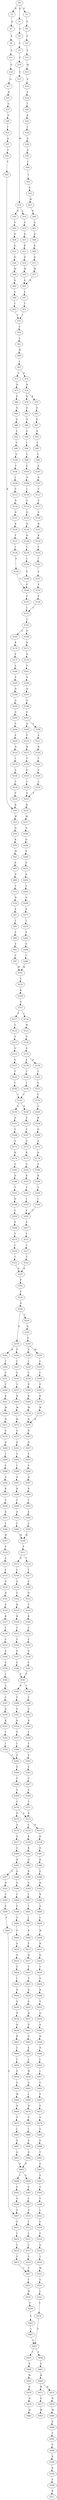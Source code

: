 strict digraph  {
	S0 -> S1 [ label = D ];
	S0 -> S2 [ label = R ];
	S0 -> S3 [ label = P ];
	S1 -> S4 [ label = A ];
	S2 -> S5 [ label = Q ];
	S3 -> S6 [ label = G ];
	S4 -> S7 [ label = C ];
	S5 -> S8 [ label = S ];
	S6 -> S9 [ label = F ];
	S7 -> S10 [ label = F ];
	S8 -> S11 [ label = S ];
	S9 -> S12 [ label = V ];
	S10 -> S13 [ label = S ];
	S11 -> S14 [ label = G ];
	S12 -> S15 [ label = M ];
	S13 -> S16 [ label = W ];
	S14 -> S17 [ label = Q ];
	S15 -> S18 [ label = A ];
	S16 -> S19 [ label = L ];
	S16 -> S20 [ label = K ];
	S17 -> S21 [ label = H ];
	S18 -> S22 [ label = S ];
	S19 -> S23 [ label = G ];
	S20 -> S24 [ label = G ];
	S21 -> S25 [ label = G ];
	S22 -> S26 [ label = I ];
	S23 -> S27 [ label = D ];
	S24 -> S28 [ label = D ];
	S25 -> S29 [ label = N ];
	S26 -> S30 [ label = R ];
	S27 -> S31 [ label = K ];
	S28 -> S32 [ label = S ];
	S29 -> S33 [ label = I ];
	S30 -> S34 [ label = T ];
	S31 -> S35 [ label = D ];
	S32 -> S36 [ label = D ];
	S33 -> S37 [ label = A ];
	S34 -> S38 [ label = D ];
	S35 -> S39 [ label = M ];
	S36 -> S40 [ label = M ];
	S37 -> S41 [ label = C ];
	S38 -> S42 [ label = A ];
	S39 -> S43 [ label = N ];
	S40 -> S44 [ label = N ];
	S41 -> S45 [ label = Y ];
	S42 -> S46 [ label = C ];
	S43 -> S47 [ label = E ];
	S44 -> S48 [ label = E ];
	S45 -> S49 [ label = K ];
	S46 -> S50 [ label = I ];
	S47 -> S51 [ label = T ];
	S48 -> S52 [ label = T ];
	S49 -> S53 [ label = W ];
	S50 -> S54 [ label = S ];
	S51 -> S55 [ label = T ];
	S52 -> S55 [ label = T ];
	S53 -> S56 [ label = Q ];
	S54 -> S57 [ label = W ];
	S55 -> S58 [ label = P ];
	S56 -> S59 [ label = K ];
	S57 -> S60 [ label = K ];
	S58 -> S61 [ label = C ];
	S59 -> S62 [ label = M ];
	S60 -> S63 [ label = G ];
	S61 -> S64 [ label = W ];
	S62 -> S65 [ label = E ];
	S63 -> S66 [ label = D ];
	S64 -> S67 [ label = L ];
	S65 -> S68 [ label = D ];
	S66 -> S69 [ label = K ];
	S67 -> S70 [ label = K ];
	S67 -> S71 [ label = Y ];
	S68 -> S72 [ label = Y ];
	S69 -> S73 [ label = D ];
	S70 -> S74 [ label = N ];
	S71 -> S75 [ label = N ];
	S72 -> S76 [ label = N ];
	S73 -> S77 [ label = M ];
	S74 -> S78 [ label = D ];
	S74 -> S79 [ label = K ];
	S75 -> S80 [ label = E ];
	S76 -> S81 [ label = S ];
	S77 -> S43 [ label = N ];
	S78 -> S82 [ label = E ];
	S79 -> S83 [ label = D ];
	S80 -> S84 [ label = N ];
	S81 -> S85 [ label = T ];
	S82 -> S86 [ label = N ];
	S83 -> S87 [ label = D ];
	S84 -> S88 [ label = D ];
	S85 -> S89 [ label = V ];
	S86 -> S90 [ label = E ];
	S87 -> S91 [ label = E ];
	S88 -> S92 [ label = V ];
	S89 -> S93 [ label = S ];
	S90 -> S94 [ label = I ];
	S91 -> S95 [ label = I ];
	S92 -> S96 [ label = C ];
	S93 -> S97 [ label = C ];
	S94 -> S98 [ label = C ];
	S95 -> S99 [ label = C ];
	S96 -> S100 [ label = Q ];
	S97 -> S101 [ label = W ];
	S98 -> S102 [ label = E ];
	S99 -> S103 [ label = E ];
	S100 -> S104 [ label = T ];
	S101 -> S105 [ label = L ];
	S102 -> S106 [ label = S ];
	S103 -> S107 [ label = S ];
	S104 -> S108 [ label = I ];
	S105 -> S109 [ label = K ];
	S106 -> S110 [ label = I ];
	S107 -> S111 [ label = V ];
	S108 -> S112 [ label = V ];
	S109 -> S113 [ label = G ];
	S110 -> S114 [ label = V ];
	S111 -> S115 [ label = V ];
	S112 -> S116 [ label = N ];
	S113 -> S117 [ label = F ];
	S113 -> S118 [ label = L ];
	S114 -> S119 [ label = S ];
	S115 -> S120 [ label = S ];
	S116 -> S121 [ label = N ];
	S117 -> S122 [ label = F ];
	S118 -> S123 [ label = W ];
	S119 -> S124 [ label = N ];
	S120 -> S125 [ label = N ];
	S121 -> S126 [ label = R ];
	S122 -> S127 [ label = S ];
	S123 -> S128 [ label = S ];
	S124 -> S129 [ label = R ];
	S125 -> S130 [ label = K ];
	S126 -> S131 [ label = Y ];
	S127 -> S132 [ label = G ];
	S128 -> S133 [ label = G ];
	S129 -> S134 [ label = Y ];
	S130 -> S135 [ label = Y ];
	S131 -> S136 [ label = I ];
	S132 -> S137 [ label = E ];
	S133 -> S138 [ label = E ];
	S133 -> S139 [ label = D ];
	S134 -> S140 [ label = I ];
	S135 -> S141 [ label = I ];
	S136 -> S142 [ label = S ];
	S137 -> S143 [ label = T ];
	S138 -> S144 [ label = T ];
	S139 -> S145 [ label = T ];
	S140 -> S146 [ label = S ];
	S141 -> S147 [ label = S ];
	S142 -> S148 [ label = P ];
	S143 -> S149 [ label = I ];
	S144 -> S150 [ label = I ];
	S145 -> S151 [ label = V ];
	S146 -> S148 [ label = P ];
	S147 -> S152 [ label = P ];
	S148 -> S153 [ label = F ];
	S149 -> S154 [ label = C ];
	S150 -> S154 [ label = C ];
	S151 -> S155 [ label = C ];
	S152 -> S156 [ label = F ];
	S153 -> S157 [ label = I ];
	S154 -> S158 [ label = N ];
	S154 -> S159 [ label = S ];
	S155 -> S160 [ label = S ];
	S156 -> S157 [ label = I ];
	S157 -> S161 [ label = C ];
	S158 -> S162 [ label = S ];
	S159 -> S163 [ label = N ];
	S160 -> S164 [ label = K ];
	S161 -> S165 [ label = S ];
	S161 -> S166 [ label = P ];
	S162 -> S167 [ label = Y ];
	S163 -> S168 [ label = Y ];
	S164 -> S169 [ label = H ];
	S165 -> S170 [ label = K ];
	S166 -> S171 [ label = K ];
	S167 -> S172 [ label = S ];
	S168 -> S173 [ label = S ];
	S169 -> S174 [ label = A ];
	S170 -> S175 [ label = S ];
	S171 -> S176 [ label = S ];
	S172 -> S177 [ label = K ];
	S173 -> S178 [ label = K ];
	S174 -> S179 [ label = K ];
	S175 -> S180 [ label = L ];
	S176 -> S181 [ label = F ];
	S177 -> S182 [ label = G ];
	S178 -> S183 [ label = G ];
	S179 -> S184 [ label = G ];
	S180 -> S185 [ label = S ];
	S181 -> S186 [ label = S ];
	S182 -> S187 [ label = R ];
	S183 -> S188 [ label = H ];
	S184 -> S189 [ label = R ];
	S185 -> S190 [ label = N ];
	S186 -> S191 [ label = N ];
	S187 -> S192 [ label = Y ];
	S188 -> S193 [ label = Y ];
	S189 -> S194 [ label = Y ];
	S190 -> S195 [ label = G ];
	S191 -> S196 [ label = G ];
	S192 -> S197 [ label = I ];
	S193 -> S198 [ label = N ];
	S194 -> S199 [ label = I ];
	S195 -> S200 [ label = G ];
	S196 -> S201 [ label = G ];
	S197 -> S202 [ label = F ];
	S198 -> S203 [ label = F ];
	S199 -> S202 [ label = F ];
	S200 -> S204 [ label = F ];
	S201 -> S205 [ label = H ];
	S201 -> S206 [ label = Y ];
	S202 -> S207 [ label = P ];
	S203 -> S208 [ label = P ];
	S204 -> S209 [ label = E ];
	S205 -> S210 [ label = E ];
	S206 -> S211 [ label = E ];
	S207 -> S212 [ label = F ];
	S208 -> S213 [ label = F ];
	S209 -> S214 [ label = N ];
	S210 -> S215 [ label = N ];
	S211 -> S216 [ label = N ];
	S212 -> S217 [ label = I ];
	S213 -> S218 [ label = I ];
	S214 -> S219 [ label = I ];
	S215 -> S220 [ label = T ];
	S216 -> S221 [ label = T ];
	S217 -> S222 [ label = C ];
	S218 -> S223 [ label = C ];
	S219 -> S224 [ label = A ];
	S220 -> S225 [ label = E ];
	S221 -> S226 [ label = E ];
	S222 -> S227 [ label = R ];
	S223 -> S227 [ label = R ];
	S224 -> S228 [ label = C ];
	S225 -> S229 [ label = C ];
	S226 -> S230 [ label = C ];
	S227 -> S231 [ label = P ];
	S228 -> S232 [ label = Y ];
	S229 -> S233 [ label = Y ];
	S230 -> S233 [ label = Y ];
	S231 -> S234 [ label = Y ];
	S232 -> S49 [ label = K ];
	S233 -> S235 [ label = K ];
	S234 -> S236 [ label = D ];
	S235 -> S237 [ label = W ];
	S236 -> S238 [ label = T ];
	S236 -> S239 [ label = E ];
	S237 -> S240 [ label = Q ];
	S238 -> S241 [ label = D ];
	S239 -> S242 [ label = K ];
	S239 -> S243 [ label = P ];
	S240 -> S244 [ label = Q ];
	S241 -> S245 [ label = E ];
	S242 -> S246 [ label = T ];
	S243 -> S247 [ label = L ];
	S244 -> S248 [ label = K ];
	S245 -> S249 [ label = V ];
	S245 -> S250 [ label = M ];
	S246 -> S251 [ label = C ];
	S247 -> S252 [ label = C ];
	S248 -> S253 [ label = E ];
	S249 -> S254 [ label = L ];
	S250 -> S255 [ label = L ];
	S251 -> S256 [ label = Y ];
	S252 -> S257 [ label = T ];
	S253 -> S258 [ label = D ];
	S254 -> S259 [ label = C ];
	S255 -> S260 [ label = C ];
	S256 -> S261 [ label = K ];
	S257 -> S262 [ label = K ];
	S258 -> S263 [ label = F ];
	S259 -> S264 [ label = P ];
	S260 -> S265 [ label = P ];
	S261 -> S266 [ label = W ];
	S262 -> S267 [ label = W ];
	S263 -> S268 [ label = S ];
	S264 -> S269 [ label = K ];
	S265 -> S270 [ label = K ];
	S266 -> S271 [ label = N ];
	S267 -> S272 [ label = K ];
	S268 -> S273 [ label = S ];
	S269 -> S274 [ label = W ];
	S270 -> S275 [ label = W ];
	S271 -> S276 [ label = G ];
	S272 -> S277 [ label = G ];
	S273 -> S278 [ label = T ];
	S274 -> S279 [ label = H ];
	S275 -> S279 [ label = H ];
	S276 -> S280 [ label = D ];
	S277 -> S281 [ label = D ];
	S278 -> S282 [ label = V ];
	S279 -> S283 [ label = R ];
	S280 -> S284 [ label = Y ];
	S281 -> S285 [ label = Y ];
	S282 -> S286 [ label = S ];
	S283 -> S287 [ label = D ];
	S284 -> S288 [ label = V ];
	S285 -> S289 [ label = I ];
	S286 -> S290 [ label = C ];
	S287 -> S291 [ label = Y ];
	S288 -> S292 [ label = A ];
	S289 -> S293 [ label = A ];
	S290 -> S101 [ label = W ];
	S291 -> S294 [ label = V ];
	S292 -> S295 [ label = R ];
	S293 -> S296 [ label = K ];
	S294 -> S297 [ label = A ];
	S295 -> S298 [ label = T ];
	S296 -> S299 [ label = T ];
	S297 -> S300 [ label = K ];
	S298 -> S301 [ label = A ];
	S299 -> S302 [ label = A ];
	S300 -> S303 [ label = T ];
	S301 -> S304 [ label = C ];
	S302 -> S305 [ label = C ];
	S303 -> S306 [ label = A ];
	S304 -> S307 [ label = W ];
	S305 -> S308 [ label = W ];
	S306 -> S309 [ label = C ];
	S307 -> S310 [ label = P ];
	S308 -> S311 [ label = P ];
	S309 -> S308 [ label = W ];
	S310 -> S312 [ label = F ];
	S311 -> S313 [ label = S ];
	S311 -> S314 [ label = Y ];
	S312 -> S315 [ label = F ];
	S313 -> S316 [ label = L ];
	S314 -> S317 [ label = L ];
	S315 -> S318 [ label = S ];
	S316 -> S319 [ label = S ];
	S317 -> S320 [ label = S ];
	S318 -> S321 [ label = N ];
	S319 -> S322 [ label = G ];
	S320 -> S323 [ label = N ];
	S321 -> S324 [ label = A ];
	S322 -> S325 [ label = K ];
	S323 -> S326 [ label = T ];
	S324 -> S327 [ label = K ];
	S325 -> S328 [ label = K ];
	S326 -> S329 [ label = K ];
	S327 -> S330 [ label = I ];
	S328 -> S331 [ label = T ];
	S329 -> S332 [ label = T ];
	S330 -> S333 [ label = C ];
	S331 -> S334 [ label = C ];
	S332 -> S335 [ label = C ];
	S333 -> S336 [ label = S ];
	S334 -> S337 [ label = S ];
	S335 -> S338 [ label = S ];
	S336 -> S339 [ label = F ];
	S337 -> S340 [ label = F ];
	S338 -> S341 [ label = F ];
	S339 -> S342 [ label = Y ];
	S340 -> S343 [ label = Y ];
	S341 -> S343 [ label = Y ];
	S342 -> S344 [ label = T ];
	S343 -> S345 [ label = V ];
	S343 -> S346 [ label = T ];
	S344 -> S347 [ label = S ];
	S345 -> S348 [ label = S ];
	S346 -> S349 [ label = T ];
	S347 -> S350 [ label = G ];
	S348 -> S351 [ label = G ];
	S349 -> S352 [ label = G ];
	S350 -> S353 [ label = K ];
	S351 -> S354 [ label = K ];
	S352 -> S355 [ label = K ];
	S353 -> S356 [ label = Y ];
	S354 -> S357 [ label = Y ];
	S355 -> S358 [ label = Y ];
	S356 -> S359 [ label = I ];
	S357 -> S360 [ label = I ];
	S358 -> S361 [ label = T ];
	S359 -> S362 [ label = F ];
	S360 -> S362 [ label = F ];
	S361 -> S363 [ label = F ];
	S362 -> S364 [ label = P ];
	S363 -> S365 [ label = P ];
	S364 -> S366 [ label = F ];
	S365 -> S367 [ label = F ];
	S366 -> S368 [ label = V ];
	S367 -> S369 [ label = V ];
	S368 -> S370 [ label = C ];
	S369 -> S371 [ label = C ];
	S370 -> S372 [ label = P ];
	S370 -> S373 [ label = S ];
	S371 -> S373 [ label = S ];
	S372 -> S374 [ label = A ];
	S373 -> S375 [ label = D ];
	S373 -> S376 [ label = E ];
	S374 -> S377 [ label = Q ];
	S375 -> S378 [ label = K ];
	S376 -> S379 [ label = K ];
	S377 -> S380 [ label = G ];
	S378 -> S381 [ label = D ];
	S379 -> S382 [ label = K ];
	S380 -> S383 [ label = D ];
	S381 -> S384 [ label = R ];
	S382 -> S385 [ label = Q ];
	S383 -> S386 [ label = S ];
	S383 -> S387 [ label = G ];
	S384 -> S388 [ label = E ];
	S385 -> S389 [ label = R ];
	S386 -> S390 [ label = S ];
	S387 -> S391 [ label = N ];
	S388 -> S392 [ label = R ];
	S389 -> S393 [ label = S ];
	S390 -> S394 [ label = C ];
	S391 -> S395 [ label = T ];
	S392 -> S396 [ label = R ];
	S393 -> S397 [ label = L ];
	S394 -> S398 [ label = F ];
	S395 -> S399 [ label = E ];
	S396 -> S400 [ label = A ];
	S397 -> S401 [ label = T ];
	S398 -> S402 [ label = V ];
	S399 -> S403 [ label = Y ];
	S400 -> S404 [ label = L ];
	S401 -> S405 [ label = I ];
	S402 -> S406 [ label = F ];
	S403 -> S407 [ label = S ];
	S404 -> S408 [ label = W ];
	S405 -> S409 [ label = R ];
	S406 -> S410 [ label = S ];
	S407 -> S411 [ label = Y ];
	S408 -> S412 [ label = N ];
	S409 -> S413 [ label = P ];
	S410 -> S414 [ label = S ];
	S411 -> S415 [ label = L ];
	S412 -> S416 [ label = K ];
	S413 -> S417 [ label = H ];
	S414 -> S418 [ label = P ];
	S415 -> S419 [ label = L ];
	S416 -> S420 [ label = T ];
	S417 -> S421 [ label = T ];
	S418 -> S422 [ label = I ];
	S419 -> S423 [ label = F ];
	S420 -> S424 [ label = S ];
	S421 -> S425 [ label = F ];
	S422 -> S426 [ label = D ];
	S423 -> S427 [ label = T ];
	S424 -> S428 [ label = R ];
	S425 -> S429 [ label = D ];
	S426 -> S430 [ label = Q ];
	S427 -> S431 [ label = T ];
	S428 -> S432 [ label = V ];
	S429 -> S433 [ label = E ];
	S430 -> S434 [ label = N ];
	S431 -> S435 [ label = W ];
	S432 -> S436 [ label = Q ];
	S433 -> S437 [ label = R ];
	S434 -> S438 [ label = H ];
	S435 -> S439 [ label = G ];
	S436 -> S440 [ label = S ];
	S437 -> S441 [ label = G ];
	S438 -> S442 [ label = K ];
	S439 -> S443 [ label = L ];
	S440 -> S444 [ label = N ];
	S441 -> S445 [ label = G ];
	S442 -> S446 [ label = G ];
	S443 -> S447 [ label = L ];
	S444 -> S448 [ label = N ];
	S445 -> S449 [ label = E ];
	S446 -> S450 [ label = L ];
	S447 -> S451 [ label = Y ];
	S448 -> S452 [ label = L ];
	S449 -> S453 [ label = L ];
	S450 -> S454 [ label = P ];
	S451 -> S455 [ label = T ];
	S451 -> S456 [ label = S ];
	S452 -> S457 [ label = L ];
	S453 -> S458 [ label = W ];
	S454 -> S459 [ label = G ];
	S455 -> S460 [ label = S ];
	S456 -> S461 [ label = S ];
	S457 -> S462 [ label = G ];
	S458 -> S463 [ label = G ];
	S459 -> S464 [ label = W ];
	S460 -> S465 [ label = W ];
	S461 -> S466 [ label = W ];
	S462 -> S467 [ label = P ];
	S463 -> S468 [ label = L ];
	S464 -> S469 [ label = N ];
	S465 -> S470 [ label = R ];
	S466 -> S471 [ label = W ];
	S466 -> S472 [ label = R ];
	S467 -> S473 [ label = P ];
	S468 -> S474 [ label = N ];
	S469 -> S475 [ label = P ];
	S470 -> S476 [ label = N ];
	S471 -> S477 [ label = S ];
	S472 -> S478 [ label = N ];
	S473 -> S479 [ label = A ];
	S474 -> S480 [ label = P ];
	S475 -> S481 [ label = I ];
	S476 -> S482 [ label = M ];
	S477 -> S483 [ label = M ];
	S478 -> S484 [ label = M ];
	S479 -> S485 [ label = G ];
	S480 -> S486 [ label = I ];
	S481 -> S487 [ label = E ];
	S484 -> S488 [ label = E ];
	S485 -> S489 [ label = S ];
	S486 -> S490 [ label = E ];
	S487 -> S491 [ label = G ];
	S488 -> S492 [ label = G ];
	S489 -> S493 [ label = T ];
	S490 -> S494 [ label = G ];
	S491 -> S495 [ label = N ];
	S492 -> S496 [ label = P ];
	S493 -> S497 [ label = E ];
	S494 -> S495 [ label = N ];
	S495 -> S498 [ label = T ];
	S495 -> S499 [ label = A ];
	S496 -> S500 [ label = K ];
	S497 -> S501 [ label = S ];
	S498 -> S502 [ label = E ];
	S499 -> S503 [ label = E ];
	S500 -> S504 [ label = K ];
	S501 -> S505 [ label = S ];
	S502 -> S506 [ label = Y ];
	S503 -> S507 [ label = C ];
	S504 -> S508 [ label = E ];
	S505 -> S509 [ label = Y ];
	S506 -> S407 [ label = S ];
	S507 -> S510 [ label = S ];
	S508 -> S511 [ label = R ];
	S509 -> S512 [ label = L ];
	S510 -> S513 [ label = Y ];
	S512 -> S514 [ label = L ];
	S513 -> S515 [ label = L ];
	S514 -> S516 [ label = F ];
	S515 -> S517 [ label = L ];
	S516 -> S518 [ label = A ];
	S517 -> S519 [ label = F ];
	S518 -> S520 [ label = T ];
	S519 -> S427 [ label = T ];
	S520 -> S521 [ label = W ];
	S521 -> S522 [ label = G ];
	S522 -> S523 [ label = L ];
	S523 -> S524 [ label = L ];
	S524 -> S451 [ label = Y ];
}
